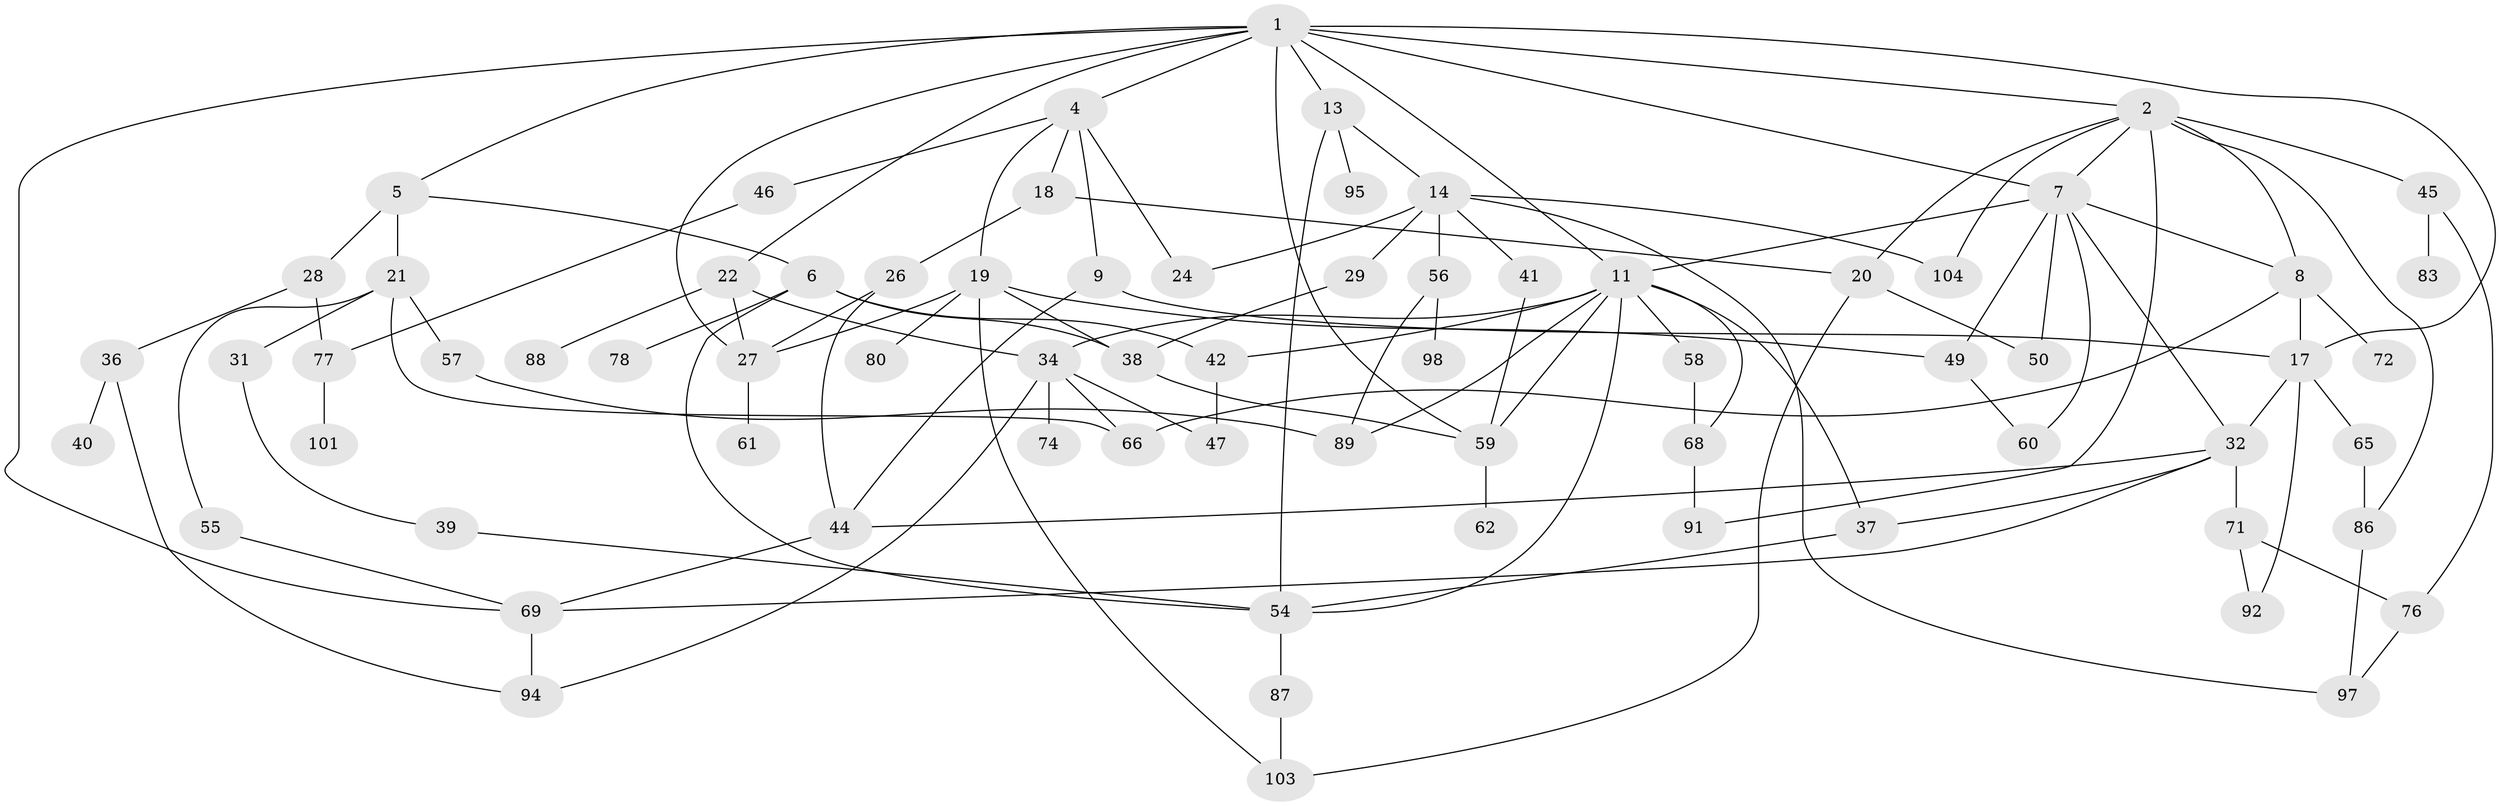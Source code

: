 // original degree distribution, {8: 0.009615384615384616, 5: 0.09615384615384616, 6: 0.028846153846153848, 4: 0.1346153846153846, 7: 0.028846153846153848, 2: 0.3076923076923077, 3: 0.25, 1: 0.14423076923076922}
// Generated by graph-tools (version 1.1) at 2025/41/03/06/25 10:41:26]
// undirected, 72 vertices, 120 edges
graph export_dot {
graph [start="1"]
  node [color=gray90,style=filled];
  1 [super="+3"];
  2 [super="+12"];
  4 [super="+16"];
  5;
  6 [super="+85"];
  7 [super="+10"];
  8 [super="+53"];
  9 [super="+15"];
  11 [super="+23"];
  13;
  14 [super="+81"];
  17 [super="+30"];
  18;
  19 [super="+25"];
  20 [super="+93"];
  21 [super="+82"];
  22 [super="+64"];
  24;
  26 [super="+35"];
  27 [super="+43"];
  28 [super="+73"];
  29;
  31;
  32 [super="+33"];
  34 [super="+51"];
  36;
  37 [super="+52"];
  38 [super="+63"];
  39;
  40;
  41;
  42 [super="+48"];
  44;
  45;
  46 [super="+79"];
  47;
  49 [super="+67"];
  50 [super="+70"];
  54 [super="+75"];
  55;
  56;
  57;
  58;
  59 [super="+102"];
  60;
  61;
  62;
  65 [super="+84"];
  66 [super="+90"];
  68 [super="+96"];
  69;
  71;
  72;
  74;
  76 [super="+99"];
  77;
  78;
  80;
  83;
  86;
  87;
  88;
  89;
  91;
  92;
  94 [super="+100"];
  95;
  97;
  98;
  101;
  103;
  104;
  1 -- 2;
  1 -- 4;
  1 -- 7 [weight=2];
  1 -- 13;
  1 -- 22;
  1 -- 27;
  1 -- 17;
  1 -- 69;
  1 -- 5;
  1 -- 59;
  1 -- 11;
  2 -- 86;
  2 -- 7;
  2 -- 104;
  2 -- 20;
  2 -- 8;
  2 -- 91;
  2 -- 45;
  4 -- 9;
  4 -- 24;
  4 -- 46;
  4 -- 18;
  4 -- 19;
  5 -- 6;
  5 -- 21;
  5 -- 28 [weight=2];
  6 -- 78;
  6 -- 54;
  6 -- 42;
  6 -- 38;
  7 -- 8;
  7 -- 11;
  7 -- 32;
  7 -- 49;
  7 -- 50;
  7 -- 60;
  8 -- 17;
  8 -- 72;
  8 -- 66;
  9 -- 44;
  9 -- 17;
  11 -- 42;
  11 -- 58;
  11 -- 68;
  11 -- 89;
  11 -- 37;
  11 -- 59;
  11 -- 34;
  11 -- 54;
  13 -- 14;
  13 -- 95;
  13 -- 54;
  14 -- 29;
  14 -- 41;
  14 -- 56;
  14 -- 24;
  14 -- 104;
  14 -- 97;
  17 -- 65;
  17 -- 92;
  17 -- 32;
  18 -- 26;
  18 -- 20;
  19 -- 38;
  19 -- 80;
  19 -- 103;
  19 -- 49;
  19 -- 27 [weight=2];
  20 -- 50;
  20 -- 103;
  21 -- 31;
  21 -- 55;
  21 -- 57;
  21 -- 66;
  22 -- 34;
  22 -- 88;
  22 -- 27;
  26 -- 27;
  26 -- 44;
  27 -- 61;
  28 -- 36;
  28 -- 77;
  29 -- 38;
  31 -- 39;
  32 -- 69;
  32 -- 71;
  32 -- 44;
  32 -- 37;
  34 -- 66;
  34 -- 47;
  34 -- 74;
  34 -- 94;
  36 -- 40;
  36 -- 94;
  37 -- 54;
  38 -- 59;
  39 -- 54;
  41 -- 59;
  42 -- 47;
  44 -- 69;
  45 -- 76;
  45 -- 83;
  46 -- 77;
  49 -- 60;
  54 -- 87;
  55 -- 69;
  56 -- 98;
  56 -- 89;
  57 -- 89;
  58 -- 68;
  59 -- 62;
  65 -- 86;
  68 -- 91;
  69 -- 94;
  71 -- 92;
  71 -- 76;
  76 -- 97;
  77 -- 101;
  86 -- 97;
  87 -- 103;
}
